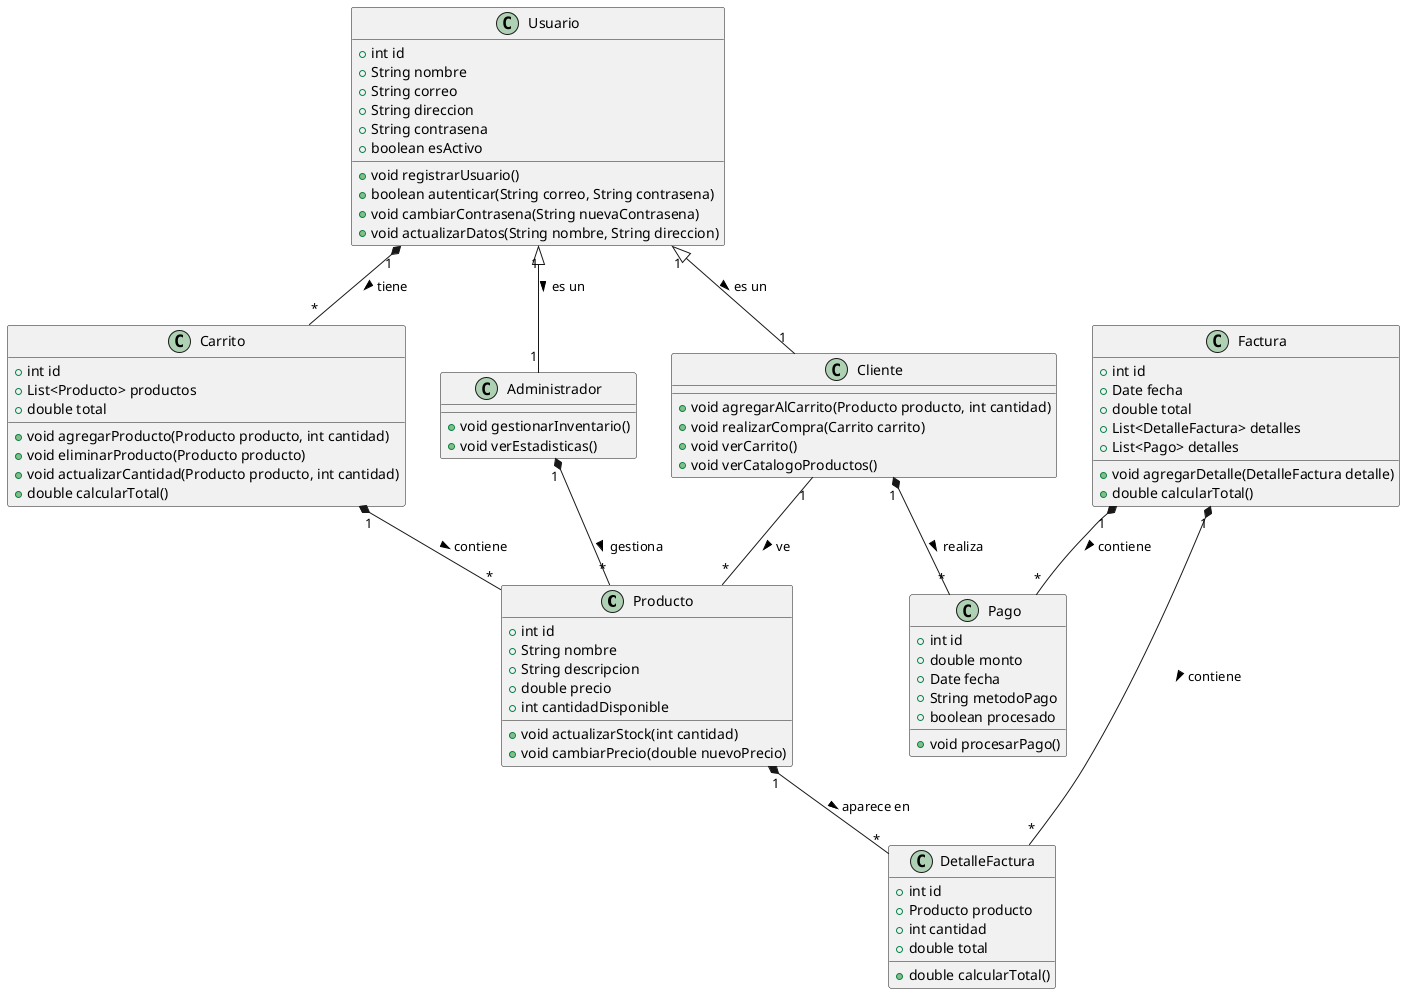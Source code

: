 @startuml Diagrama_Clases

class Producto {
  +int id
  +String nombre
  +String descripcion
  +double precio
  +int cantidadDisponible
  +void actualizarStock(int cantidad)
  +void cambiarPrecio(double nuevoPrecio)
}

class Carrito {
  +int id
  +List<Producto> productos
  +double total
  +void agregarProducto(Producto producto, int cantidad)
  +void eliminarProducto(Producto producto)
  +void actualizarCantidad(Producto producto, int cantidad)
  +double calcularTotal()
}

class Factura {
  +int id
  +Date fecha
  +double total
  +List<DetalleFactura> detalles
  +void agregarDetalle(DetalleFactura detalle)
  +List<Pago> detalles
  +double calcularTotal()
}

class DetalleFactura {
  +int id
  +Producto producto
  +int cantidad
  +double total
  +double calcularTotal()
}

class Usuario {
  +int id
  +String nombre
  +String correo
  +String direccion
  +String contrasena
  +boolean esActivo
  +void registrarUsuario()
  +boolean autenticar(String correo, String contrasena)
  +void cambiarContrasena(String nuevaContrasena)
  +void actualizarDatos(String nombre, String direccion)
}

class Administrador {
  +void gestionarInventario()
  +void verEstadisticas()
}

class Cliente {
  +void agregarAlCarrito(Producto producto, int cantidad)
  +void realizarCompra(Carrito carrito)
  +void verCarrito()
  +void verCatalogoProductos()
}

class Pago {
  +int id
  +double monto
  +Date fecha
  +String metodoPago
  +boolean procesado
  +void procesarPago()
}

' Relaciones entre clases
Carrito "1" *-- "*" Producto : contiene >
Factura "1" *-- "*" DetalleFactura : contiene >
Producto "1" *-- "*" DetalleFactura : aparece en >
Usuario "1" *-- "*" Carrito : tiene >
Usuario "1" <|-- "1" Administrador : es un >
Usuario "1" <|-- "1" Cliente : es un >
Cliente "1" *-- "*" Pago : realiza >
Administrador "1" *-- "*" Producto : gestiona >
Cliente "1" -- "*" Producto : ve >
Factura "1" *-- "*" Pago : contiene >


@enduml
